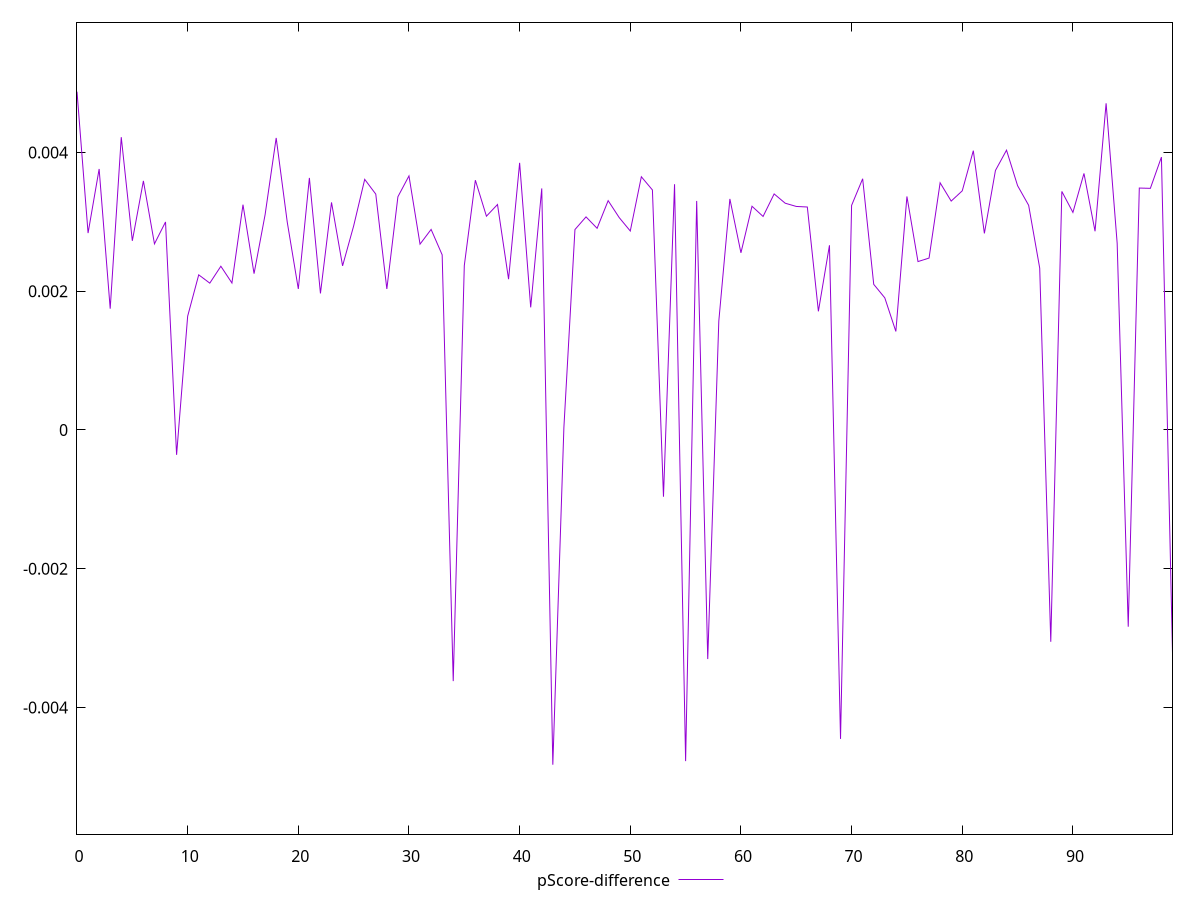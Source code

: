reset

$pScoreDifference <<EOF
0 0.0048754588276738176
1 0.002837312199935438
2 0.0037612323149615046
3 0.0017475890315663545
4 0.0042194782777480455
5 0.0027257054951150828
6 0.0035894179285285155
7 0.0026820696021989665
8 0.002997573530124642
9 -0.0003590305519571846
10 0.0016392490773842194
11 0.0022353059189581526
12 0.0021157866111012336
13 0.002359295854341914
14 0.002117717152565035
15 0.0032464353403692803
16 0.0022526278158935265
17 0.0031038780562389068
18 0.004209079654852399
19 0.002995188685384731
20 0.002032384732076231
21 0.00363264161360477
22 0.0019673440842754575
23 0.0032796142528157546
24 0.0023648136533377384
25 0.0029398173393140326
26 0.003611726718931396
27 0.00339882905083444
28 0.0020317814749690744
29 0.0033612254333332814
30 0.003661369225414157
31 0.002677877136317619
32 0.002890089753277092
33 0.0025236722817167934
34 -0.0036204202408127717
35 0.0023691392844007453
36 0.003599710004572154
37 0.0030805543603181773
38 0.0032490380535217245
39 0.0021728830886178496
40 0.0038496984743416895
41 0.001766224889103385
42 0.003480860990568324
43 -0.0048260827940465045
44 0.000033685099324665124
45 0.0028880937958237762
46 0.0030707925510478074
47 0.0029062357863369748
48 0.003304657516450371
49 0.0030603529268309337
50 0.0028672249578640674
51 0.003649020399458358
52 0.0034589369077819843
53 -0.0009623361261459351
54 0.003541341455079783
55 -0.004773541652916102
56 0.0033006112565852064
57 -0.003302894453578231
58 0.0015682034347763718
59 0.003329524194926048
60 0.0025528753514862945
61 0.0032239981342346846
62 0.0030769067056074517
63 0.003401625990100854
64 0.003267781489190935
65 0.0032212412664219814
66 0.0032130900255371575
67 0.0017095906709316822
68 0.002661645685070324
69 -0.004453508049771071
70 0.003236203382408376
71 0.003620459633017381
72 0.0020983831681540277
73 0.0019038978939818207
74 0.0014196401257950964
75 0.003364939332684558
76 0.0024266762994921143
77 0.0024771069594029527
78 0.00356218965614552
79 0.0032984066674759394
80 0.003446314979127729
81 0.004025252883131714
82 0.0028330039353051673
83 0.0037396893807650766
84 0.004032222973546995
85 0.003520900004589045
86 0.003237838361794254
87 0.002331648359607419
88 -0.003053951445783354
89 0.003437656460520744
90 0.0031351132666461723
91 0.003697040562088305
92 0.0028633614055664225
93 0.004707363377321805
94 0.0026904091191644053
95 -0.0028362900610812147
96 0.0034863726015295082
97 0.0034820569287392633
98 0.00393260989441635
99 -0.003215779217183079
EOF

set key outside below
set xrange [0:99]
set yrange [-0.0058260827940465046:0.005875458827673818]
set trange [-0.0058260827940465046:0.005875458827673818]
set terminal svg size 640, 500 enhanced background rgb 'white'
set output "report_00009_2021-02-08T22-37-41.559Z/first-meaningful-paint/samples/pages+cached+noadtech+nomedia+nocss/pScore-difference/values.svg"

plot $pScoreDifference title "pScore-difference" with line

reset
